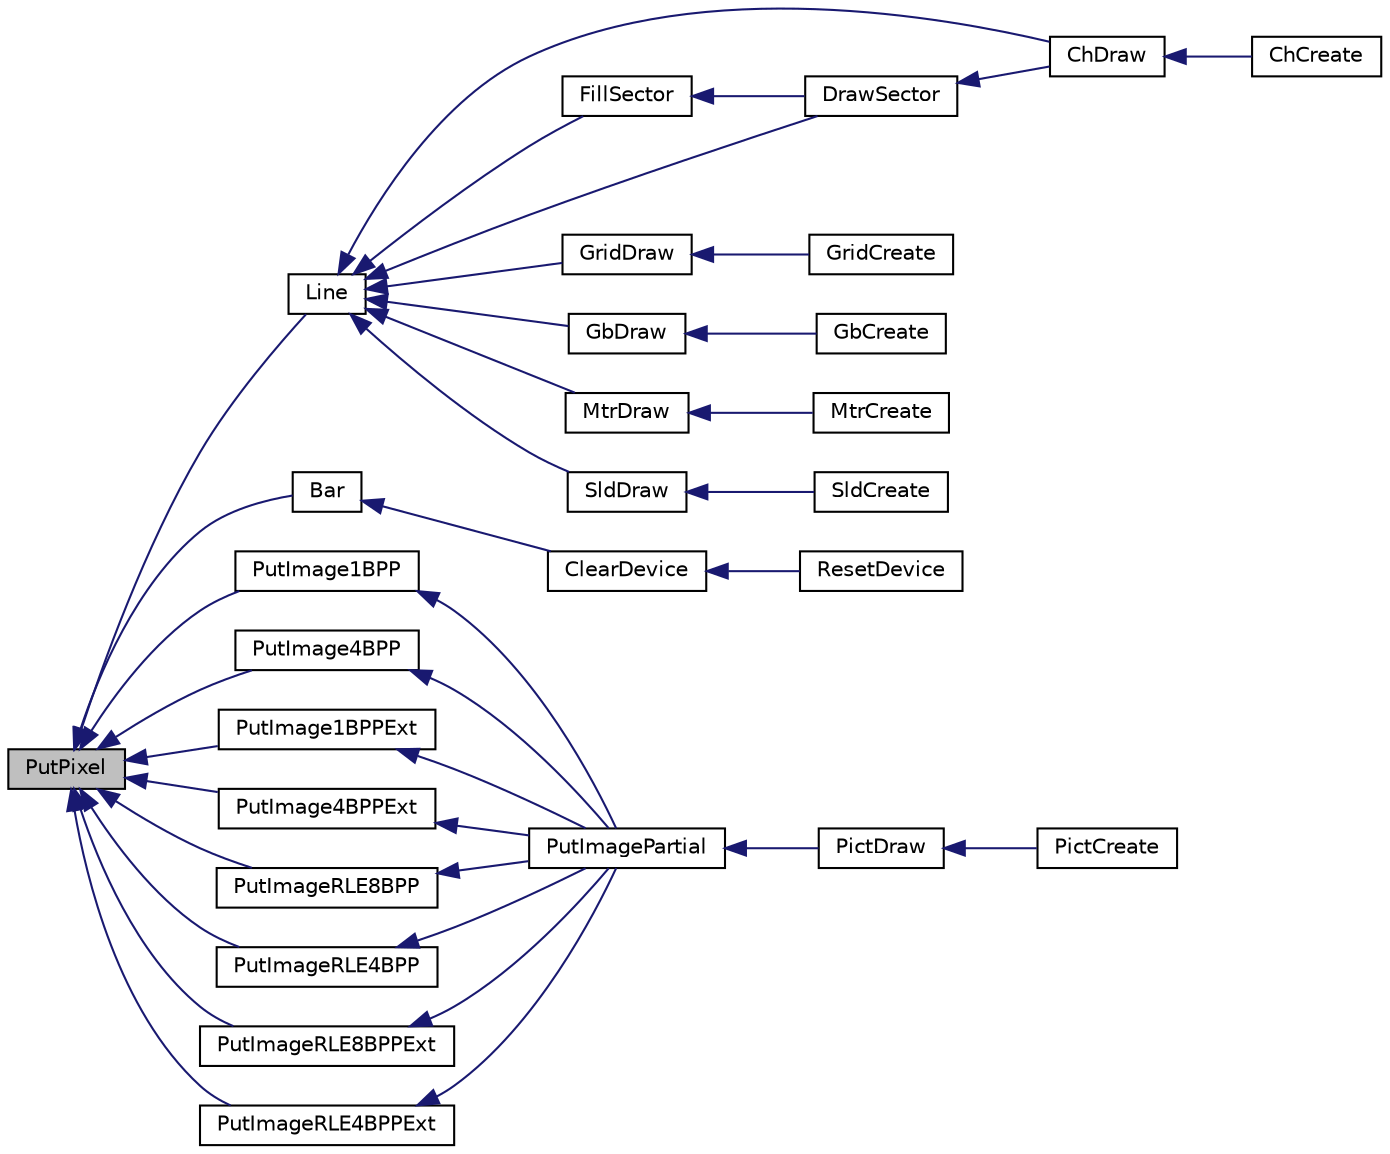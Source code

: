 digraph "PutPixel"
{
  edge [fontname="Helvetica",fontsize="10",labelfontname="Helvetica",labelfontsize="10"];
  node [fontname="Helvetica",fontsize="10",shape=record];
  rankdir="LR";
  Node1 [label="PutPixel",height=0.2,width=0.4,color="black", fillcolor="grey75", style="filled", fontcolor="black"];
  Node1 -> Node2 [dir="back",color="midnightblue",fontsize="10",style="solid",fontname="Helvetica"];
  Node2 [label="Line",height=0.2,width=0.4,color="black", fillcolor="white", style="filled",URL="$_primitive_8h.html#a757459f00bbfbd7d5721ab8373eab37e"];
  Node2 -> Node3 [dir="back",color="midnightblue",fontsize="10",style="solid",fontname="Helvetica"];
  Node3 [label="ChDraw",height=0.2,width=0.4,color="black", fillcolor="white", style="filled",URL="$_chart_8h.html#ae94d3144d62a125f960cc138130721bb"];
  Node3 -> Node4 [dir="back",color="midnightblue",fontsize="10",style="solid",fontname="Helvetica"];
  Node4 [label="ChCreate",height=0.2,width=0.4,color="black", fillcolor="white", style="filled",URL="$_chart_8h.html#a5acd1aa33b2b87e8c6d976c1bcdfadf9"];
  Node2 -> Node5 [dir="back",color="midnightblue",fontsize="10",style="solid",fontname="Helvetica"];
  Node5 [label="FillSector",height=0.2,width=0.4,color="black", fillcolor="white", style="filled",URL="$_chart_8c.html#a89264747cc125838e7bb55e32e48ca64"];
  Node5 -> Node6 [dir="back",color="midnightblue",fontsize="10",style="solid",fontname="Helvetica"];
  Node6 [label="DrawSector",height=0.2,width=0.4,color="black", fillcolor="white", style="filled",URL="$_chart_8c.html#a5bef85db8cd47bdd293137c428662d62"];
  Node6 -> Node3 [dir="back",color="midnightblue",fontsize="10",style="solid",fontname="Helvetica"];
  Node2 -> Node6 [dir="back",color="midnightblue",fontsize="10",style="solid",fontname="Helvetica"];
  Node2 -> Node7 [dir="back",color="midnightblue",fontsize="10",style="solid",fontname="Helvetica"];
  Node7 [label="GridDraw",height=0.2,width=0.4,color="black", fillcolor="white", style="filled",URL="$_grid_8h.html#a4cf2e40a4862e15e2bb5bb96d947305d"];
  Node7 -> Node8 [dir="back",color="midnightblue",fontsize="10",style="solid",fontname="Helvetica"];
  Node8 [label="GridCreate",height=0.2,width=0.4,color="black", fillcolor="white", style="filled",URL="$_grid_8h.html#a5ad337d7eee0d24aa7f9e3969b6097f7"];
  Node2 -> Node9 [dir="back",color="midnightblue",fontsize="10",style="solid",fontname="Helvetica"];
  Node9 [label="GbDraw",height=0.2,width=0.4,color="black", fillcolor="white", style="filled",URL="$_group_box_8h.html#a84fe13f36303d7b376661bc85d84e96c"];
  Node9 -> Node10 [dir="back",color="midnightblue",fontsize="10",style="solid",fontname="Helvetica"];
  Node10 [label="GbCreate",height=0.2,width=0.4,color="black", fillcolor="white", style="filled",URL="$_group_box_8h.html#a7220ab2de823b032295d018d3de04915"];
  Node2 -> Node11 [dir="back",color="midnightblue",fontsize="10",style="solid",fontname="Helvetica"];
  Node11 [label="MtrDraw",height=0.2,width=0.4,color="black", fillcolor="white", style="filled",URL="$_meter_8h.html#a8b28060425794f091c24f355326272dd"];
  Node11 -> Node12 [dir="back",color="midnightblue",fontsize="10",style="solid",fontname="Helvetica"];
  Node12 [label="MtrCreate",height=0.2,width=0.4,color="black", fillcolor="white", style="filled",URL="$_meter_8h.html#ab024a60648ca28bfb3ef8180df871ca0"];
  Node2 -> Node13 [dir="back",color="midnightblue",fontsize="10",style="solid",fontname="Helvetica"];
  Node13 [label="SldDraw",height=0.2,width=0.4,color="black", fillcolor="white", style="filled",URL="$_slider_8h.html#a7c047563deea387da3510b081ccc2bd9"];
  Node13 -> Node14 [dir="back",color="midnightblue",fontsize="10",style="solid",fontname="Helvetica"];
  Node14 [label="SldCreate",height=0.2,width=0.4,color="black", fillcolor="white", style="filled",URL="$_slider_8h.html#a2c24b3f670799ef372288caba9811afd"];
  Node1 -> Node15 [dir="back",color="midnightblue",fontsize="10",style="solid",fontname="Helvetica"];
  Node15 [label="Bar",height=0.2,width=0.4,color="black", fillcolor="white", style="filled",URL="$_s_s_d1926_8c.html#a1127c70a0c39d3340abc25a4bd159c90"];
  Node15 -> Node16 [dir="back",color="midnightblue",fontsize="10",style="solid",fontname="Helvetica"];
  Node16 [label="ClearDevice",height=0.2,width=0.4,color="black", fillcolor="white", style="filled",URL="$_s_s_d1926_8c.html#ad3bd4e6feedcc976607bec82ac8368c2"];
  Node16 -> Node17 [dir="back",color="midnightblue",fontsize="10",style="solid",fontname="Helvetica"];
  Node17 [label="ResetDevice",height=0.2,width=0.4,color="black", fillcolor="white", style="filled",URL="$_s_s_d1926_8c.html#a6d4d054030dc1ccdc7b875d4877ec9b7"];
  Node1 -> Node18 [dir="back",color="midnightblue",fontsize="10",style="solid",fontname="Helvetica"];
  Node18 [label="PutImage1BPP",height=0.2,width=0.4,color="black", fillcolor="white", style="filled",URL="$_u_c1610_8c.html#a1717b4c69ac3827f414a7d0486a7e655"];
  Node18 -> Node19 [dir="back",color="midnightblue",fontsize="10",style="solid",fontname="Helvetica"];
  Node19 [label="PutImagePartial",height=0.2,width=0.4,color="black", fillcolor="white", style="filled",URL="$_primitive_8h.html#a6a90a4795b51e461d8efed81a7f98874"];
  Node19 -> Node20 [dir="back",color="midnightblue",fontsize="10",style="solid",fontname="Helvetica"];
  Node20 [label="PictDraw",height=0.2,width=0.4,color="black", fillcolor="white", style="filled",URL="$_picture_8h.html#a317a09c3c5d88b43a8473d9f3cd29475"];
  Node20 -> Node21 [dir="back",color="midnightblue",fontsize="10",style="solid",fontname="Helvetica"];
  Node21 [label="PictCreate",height=0.2,width=0.4,color="black", fillcolor="white", style="filled",URL="$_picture_8h.html#ae3b4b7d30eb65f8efa26f2f46911f8ac"];
  Node1 -> Node22 [dir="back",color="midnightblue",fontsize="10",style="solid",fontname="Helvetica"];
  Node22 [label="PutImage4BPP",height=0.2,width=0.4,color="black", fillcolor="white", style="filled",URL="$_u_c1610_8c.html#a099026458e3911ba6beb08545ddcdfa9"];
  Node22 -> Node19 [dir="back",color="midnightblue",fontsize="10",style="solid",fontname="Helvetica"];
  Node1 -> Node23 [dir="back",color="midnightblue",fontsize="10",style="solid",fontname="Helvetica"];
  Node23 [label="PutImage1BPPExt",height=0.2,width=0.4,color="black", fillcolor="white", style="filled",URL="$_u_c1610_8c.html#a242fda49b42dd671038ccaf9d205826e"];
  Node23 -> Node19 [dir="back",color="midnightblue",fontsize="10",style="solid",fontname="Helvetica"];
  Node1 -> Node24 [dir="back",color="midnightblue",fontsize="10",style="solid",fontname="Helvetica"];
  Node24 [label="PutImage4BPPExt",height=0.2,width=0.4,color="black", fillcolor="white", style="filled",URL="$_u_c1610_8c.html#a0bc5cf9314b94cbf35785835990cbad2"];
  Node24 -> Node19 [dir="back",color="midnightblue",fontsize="10",style="solid",fontname="Helvetica"];
  Node1 -> Node25 [dir="back",color="midnightblue",fontsize="10",style="solid",fontname="Helvetica"];
  Node25 [label="PutImageRLE8BPP",height=0.2,width=0.4,color="black", fillcolor="white", style="filled",URL="$_primitive_8c.html#a6af05a3ba8686a4530ba7248c0d6ce9f"];
  Node25 -> Node19 [dir="back",color="midnightblue",fontsize="10",style="solid",fontname="Helvetica"];
  Node1 -> Node26 [dir="back",color="midnightblue",fontsize="10",style="solid",fontname="Helvetica"];
  Node26 [label="PutImageRLE4BPP",height=0.2,width=0.4,color="black", fillcolor="white", style="filled",URL="$_primitive_8c.html#a63a90474134e5c0f2848e00cf39ef574"];
  Node26 -> Node19 [dir="back",color="midnightblue",fontsize="10",style="solid",fontname="Helvetica"];
  Node1 -> Node27 [dir="back",color="midnightblue",fontsize="10",style="solid",fontname="Helvetica"];
  Node27 [label="PutImageRLE8BPPExt",height=0.2,width=0.4,color="black", fillcolor="white", style="filled",URL="$_primitive_8c.html#a42b04fbbc86862504eabe7f61aae37c5"];
  Node27 -> Node19 [dir="back",color="midnightblue",fontsize="10",style="solid",fontname="Helvetica"];
  Node1 -> Node28 [dir="back",color="midnightblue",fontsize="10",style="solid",fontname="Helvetica"];
  Node28 [label="PutImageRLE4BPPExt",height=0.2,width=0.4,color="black", fillcolor="white", style="filled",URL="$_primitive_8c.html#a7ca7a3f4f871178447c2d8f96bcec1f8"];
  Node28 -> Node19 [dir="back",color="midnightblue",fontsize="10",style="solid",fontname="Helvetica"];
}
